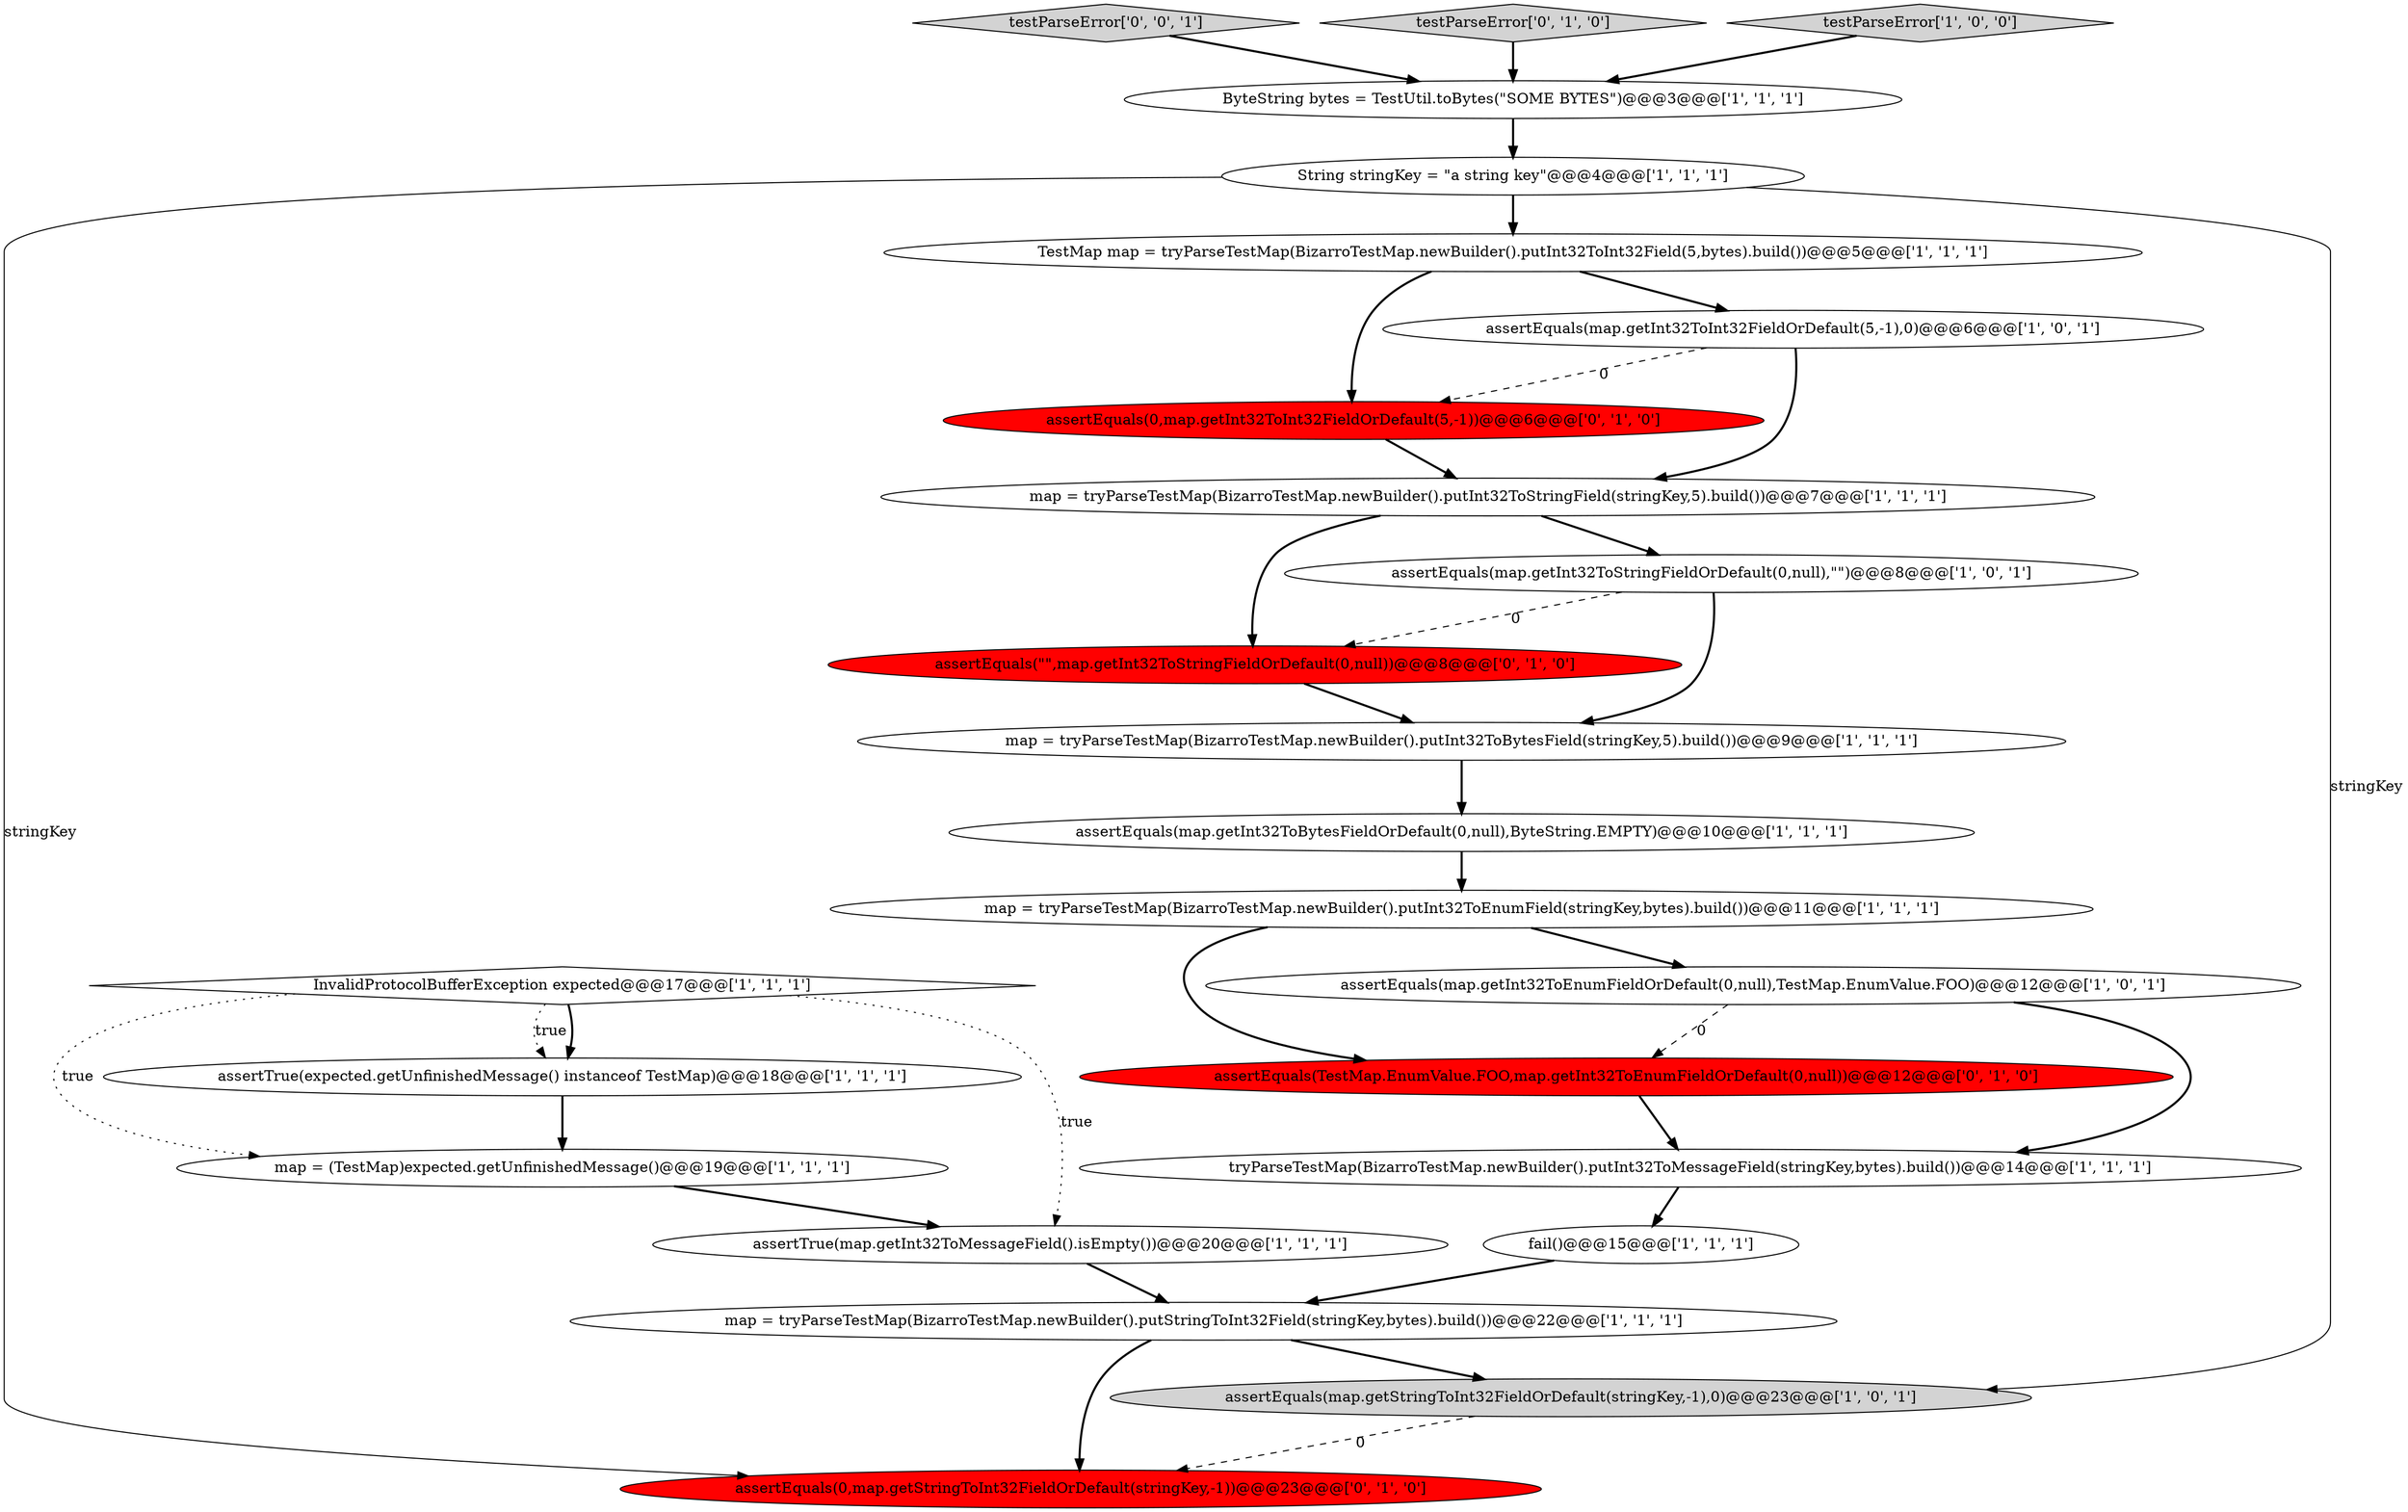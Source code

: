 digraph {
17 [style = filled, label = "map = tryParseTestMap(BizarroTestMap.newBuilder().putInt32ToStringField(stringKey,5).build())@@@7@@@['1', '1', '1']", fillcolor = white, shape = ellipse image = "AAA0AAABBB1BBB"];
24 [style = filled, label = "testParseError['0', '0', '1']", fillcolor = lightgray, shape = diamond image = "AAA0AAABBB3BBB"];
16 [style = filled, label = "ByteString bytes = TestUtil.toBytes(\"SOME BYTES\")@@@3@@@['1', '1', '1']", fillcolor = white, shape = ellipse image = "AAA0AAABBB1BBB"];
10 [style = filled, label = "map = (TestMap)expected.getUnfinishedMessage()@@@19@@@['1', '1', '1']", fillcolor = white, shape = ellipse image = "AAA0AAABBB1BBB"];
6 [style = filled, label = "TestMap map = tryParseTestMap(BizarroTestMap.newBuilder().putInt32ToInt32Field(5,bytes).build())@@@5@@@['1', '1', '1']", fillcolor = white, shape = ellipse image = "AAA0AAABBB1BBB"];
3 [style = filled, label = "map = tryParseTestMap(BizarroTestMap.newBuilder().putInt32ToBytesField(stringKey,5).build())@@@9@@@['1', '1', '1']", fillcolor = white, shape = ellipse image = "AAA0AAABBB1BBB"];
14 [style = filled, label = "String stringKey = \"a string key\"@@@4@@@['1', '1', '1']", fillcolor = white, shape = ellipse image = "AAA0AAABBB1BBB"];
20 [style = filled, label = "assertEquals(0,map.getInt32ToInt32FieldOrDefault(5,-1))@@@6@@@['0', '1', '0']", fillcolor = red, shape = ellipse image = "AAA1AAABBB2BBB"];
19 [style = filled, label = "assertEquals(\"\",map.getInt32ToStringFieldOrDefault(0,null))@@@8@@@['0', '1', '0']", fillcolor = red, shape = ellipse image = "AAA1AAABBB2BBB"];
5 [style = filled, label = "map = tryParseTestMap(BizarroTestMap.newBuilder().putStringToInt32Field(stringKey,bytes).build())@@@22@@@['1', '1', '1']", fillcolor = white, shape = ellipse image = "AAA0AAABBB1BBB"];
1 [style = filled, label = "assertEquals(map.getInt32ToInt32FieldOrDefault(5,-1),0)@@@6@@@['1', '0', '1']", fillcolor = white, shape = ellipse image = "AAA0AAABBB1BBB"];
21 [style = filled, label = "testParseError['0', '1', '0']", fillcolor = lightgray, shape = diamond image = "AAA0AAABBB2BBB"];
15 [style = filled, label = "InvalidProtocolBufferException expected@@@17@@@['1', '1', '1']", fillcolor = white, shape = diamond image = "AAA0AAABBB1BBB"];
4 [style = filled, label = "fail()@@@15@@@['1', '1', '1']", fillcolor = white, shape = ellipse image = "AAA0AAABBB1BBB"];
22 [style = filled, label = "assertEquals(0,map.getStringToInt32FieldOrDefault(stringKey,-1))@@@23@@@['0', '1', '0']", fillcolor = red, shape = ellipse image = "AAA1AAABBB2BBB"];
2 [style = filled, label = "assertTrue(expected.getUnfinishedMessage() instanceof TestMap)@@@18@@@['1', '1', '1']", fillcolor = white, shape = ellipse image = "AAA0AAABBB1BBB"];
18 [style = filled, label = "assertEquals(map.getInt32ToEnumFieldOrDefault(0,null),TestMap.EnumValue.FOO)@@@12@@@['1', '0', '1']", fillcolor = white, shape = ellipse image = "AAA0AAABBB1BBB"];
7 [style = filled, label = "assertEquals(map.getInt32ToStringFieldOrDefault(0,null),\"\")@@@8@@@['1', '0', '1']", fillcolor = white, shape = ellipse image = "AAA0AAABBB1BBB"];
23 [style = filled, label = "assertEquals(TestMap.EnumValue.FOO,map.getInt32ToEnumFieldOrDefault(0,null))@@@12@@@['0', '1', '0']", fillcolor = red, shape = ellipse image = "AAA1AAABBB2BBB"];
13 [style = filled, label = "assertEquals(map.getStringToInt32FieldOrDefault(stringKey,-1),0)@@@23@@@['1', '0', '1']", fillcolor = lightgray, shape = ellipse image = "AAA0AAABBB1BBB"];
0 [style = filled, label = "assertEquals(map.getInt32ToBytesFieldOrDefault(0,null),ByteString.EMPTY)@@@10@@@['1', '1', '1']", fillcolor = white, shape = ellipse image = "AAA0AAABBB1BBB"];
9 [style = filled, label = "testParseError['1', '0', '0']", fillcolor = lightgray, shape = diamond image = "AAA0AAABBB1BBB"];
12 [style = filled, label = "tryParseTestMap(BizarroTestMap.newBuilder().putInt32ToMessageField(stringKey,bytes).build())@@@14@@@['1', '1', '1']", fillcolor = white, shape = ellipse image = "AAA0AAABBB1BBB"];
11 [style = filled, label = "map = tryParseTestMap(BizarroTestMap.newBuilder().putInt32ToEnumField(stringKey,bytes).build())@@@11@@@['1', '1', '1']", fillcolor = white, shape = ellipse image = "AAA0AAABBB1BBB"];
8 [style = filled, label = "assertTrue(map.getInt32ToMessageField().isEmpty())@@@20@@@['1', '1', '1']", fillcolor = white, shape = ellipse image = "AAA0AAABBB1BBB"];
14->22 [style = solid, label="stringKey"];
15->2 [style = bold, label=""];
20->17 [style = bold, label=""];
15->2 [style = dotted, label="true"];
18->12 [style = bold, label=""];
0->11 [style = bold, label=""];
15->10 [style = dotted, label="true"];
2->10 [style = bold, label=""];
17->19 [style = bold, label=""];
9->16 [style = bold, label=""];
11->18 [style = bold, label=""];
7->3 [style = bold, label=""];
3->0 [style = bold, label=""];
1->17 [style = bold, label=""];
14->13 [style = solid, label="stringKey"];
1->20 [style = dashed, label="0"];
17->7 [style = bold, label=""];
6->20 [style = bold, label=""];
6->1 [style = bold, label=""];
24->16 [style = bold, label=""];
15->8 [style = dotted, label="true"];
10->8 [style = bold, label=""];
12->4 [style = bold, label=""];
8->5 [style = bold, label=""];
7->19 [style = dashed, label="0"];
18->23 [style = dashed, label="0"];
5->13 [style = bold, label=""];
21->16 [style = bold, label=""];
16->14 [style = bold, label=""];
23->12 [style = bold, label=""];
5->22 [style = bold, label=""];
11->23 [style = bold, label=""];
4->5 [style = bold, label=""];
19->3 [style = bold, label=""];
14->6 [style = bold, label=""];
13->22 [style = dashed, label="0"];
}

